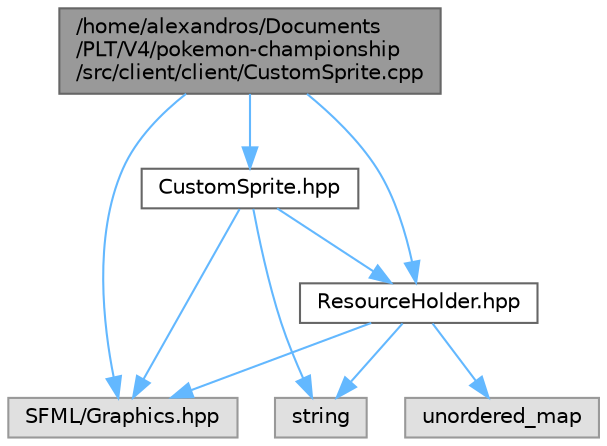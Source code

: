 digraph "/home/alexandros/Documents/PLT/V4/pokemon-championship/src/client/client/CustomSprite.cpp"
{
 // LATEX_PDF_SIZE
  bgcolor="transparent";
  edge [fontname=Helvetica,fontsize=10,labelfontname=Helvetica,labelfontsize=10];
  node [fontname=Helvetica,fontsize=10,shape=box,height=0.2,width=0.4];
  Node1 [label="/home/alexandros/Documents\l/PLT/V4/pokemon-championship\l/src/client/client/CustomSprite.cpp",height=0.2,width=0.4,color="gray40", fillcolor="grey60", style="filled", fontcolor="black",tooltip=" "];
  Node1 -> Node2 [color="steelblue1",style="solid"];
  Node2 [label="CustomSprite.hpp",height=0.2,width=0.4,color="grey40", fillcolor="white", style="filled",URL="$_custom_sprite_8hpp.html",tooltip=" "];
  Node2 -> Node3 [color="steelblue1",style="solid"];
  Node3 [label="SFML/Graphics.hpp",height=0.2,width=0.4,color="grey60", fillcolor="#E0E0E0", style="filled",tooltip=" "];
  Node2 -> Node4 [color="steelblue1",style="solid"];
  Node4 [label="string",height=0.2,width=0.4,color="grey60", fillcolor="#E0E0E0", style="filled",tooltip=" "];
  Node2 -> Node5 [color="steelblue1",style="solid"];
  Node5 [label="ResourceHolder.hpp",height=0.2,width=0.4,color="grey40", fillcolor="white", style="filled",URL="$_resource_holder_8hpp.html",tooltip=" "];
  Node5 -> Node4 [color="steelblue1",style="solid"];
  Node5 -> Node6 [color="steelblue1",style="solid"];
  Node6 [label="unordered_map",height=0.2,width=0.4,color="grey60", fillcolor="#E0E0E0", style="filled",tooltip=" "];
  Node5 -> Node3 [color="steelblue1",style="solid"];
  Node1 -> Node3 [color="steelblue1",style="solid"];
  Node1 -> Node5 [color="steelblue1",style="solid"];
}
